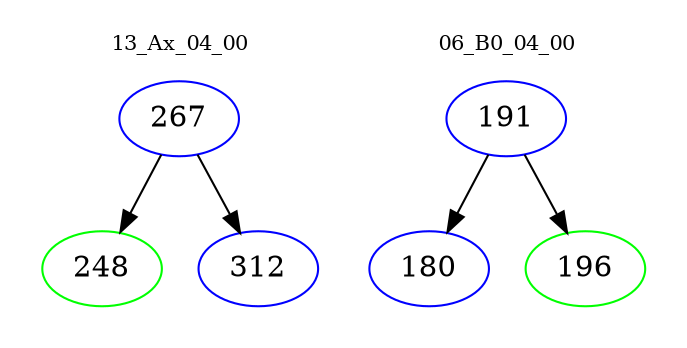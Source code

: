 digraph{
subgraph cluster_0 {
color = white
label = "13_Ax_04_00";
fontsize=10;
T0_267 [label="267", color="blue"]
T0_267 -> T0_248 [color="black"]
T0_248 [label="248", color="green"]
T0_267 -> T0_312 [color="black"]
T0_312 [label="312", color="blue"]
}
subgraph cluster_1 {
color = white
label = "06_B0_04_00";
fontsize=10;
T1_191 [label="191", color="blue"]
T1_191 -> T1_180 [color="black"]
T1_180 [label="180", color="blue"]
T1_191 -> T1_196 [color="black"]
T1_196 [label="196", color="green"]
}
}
